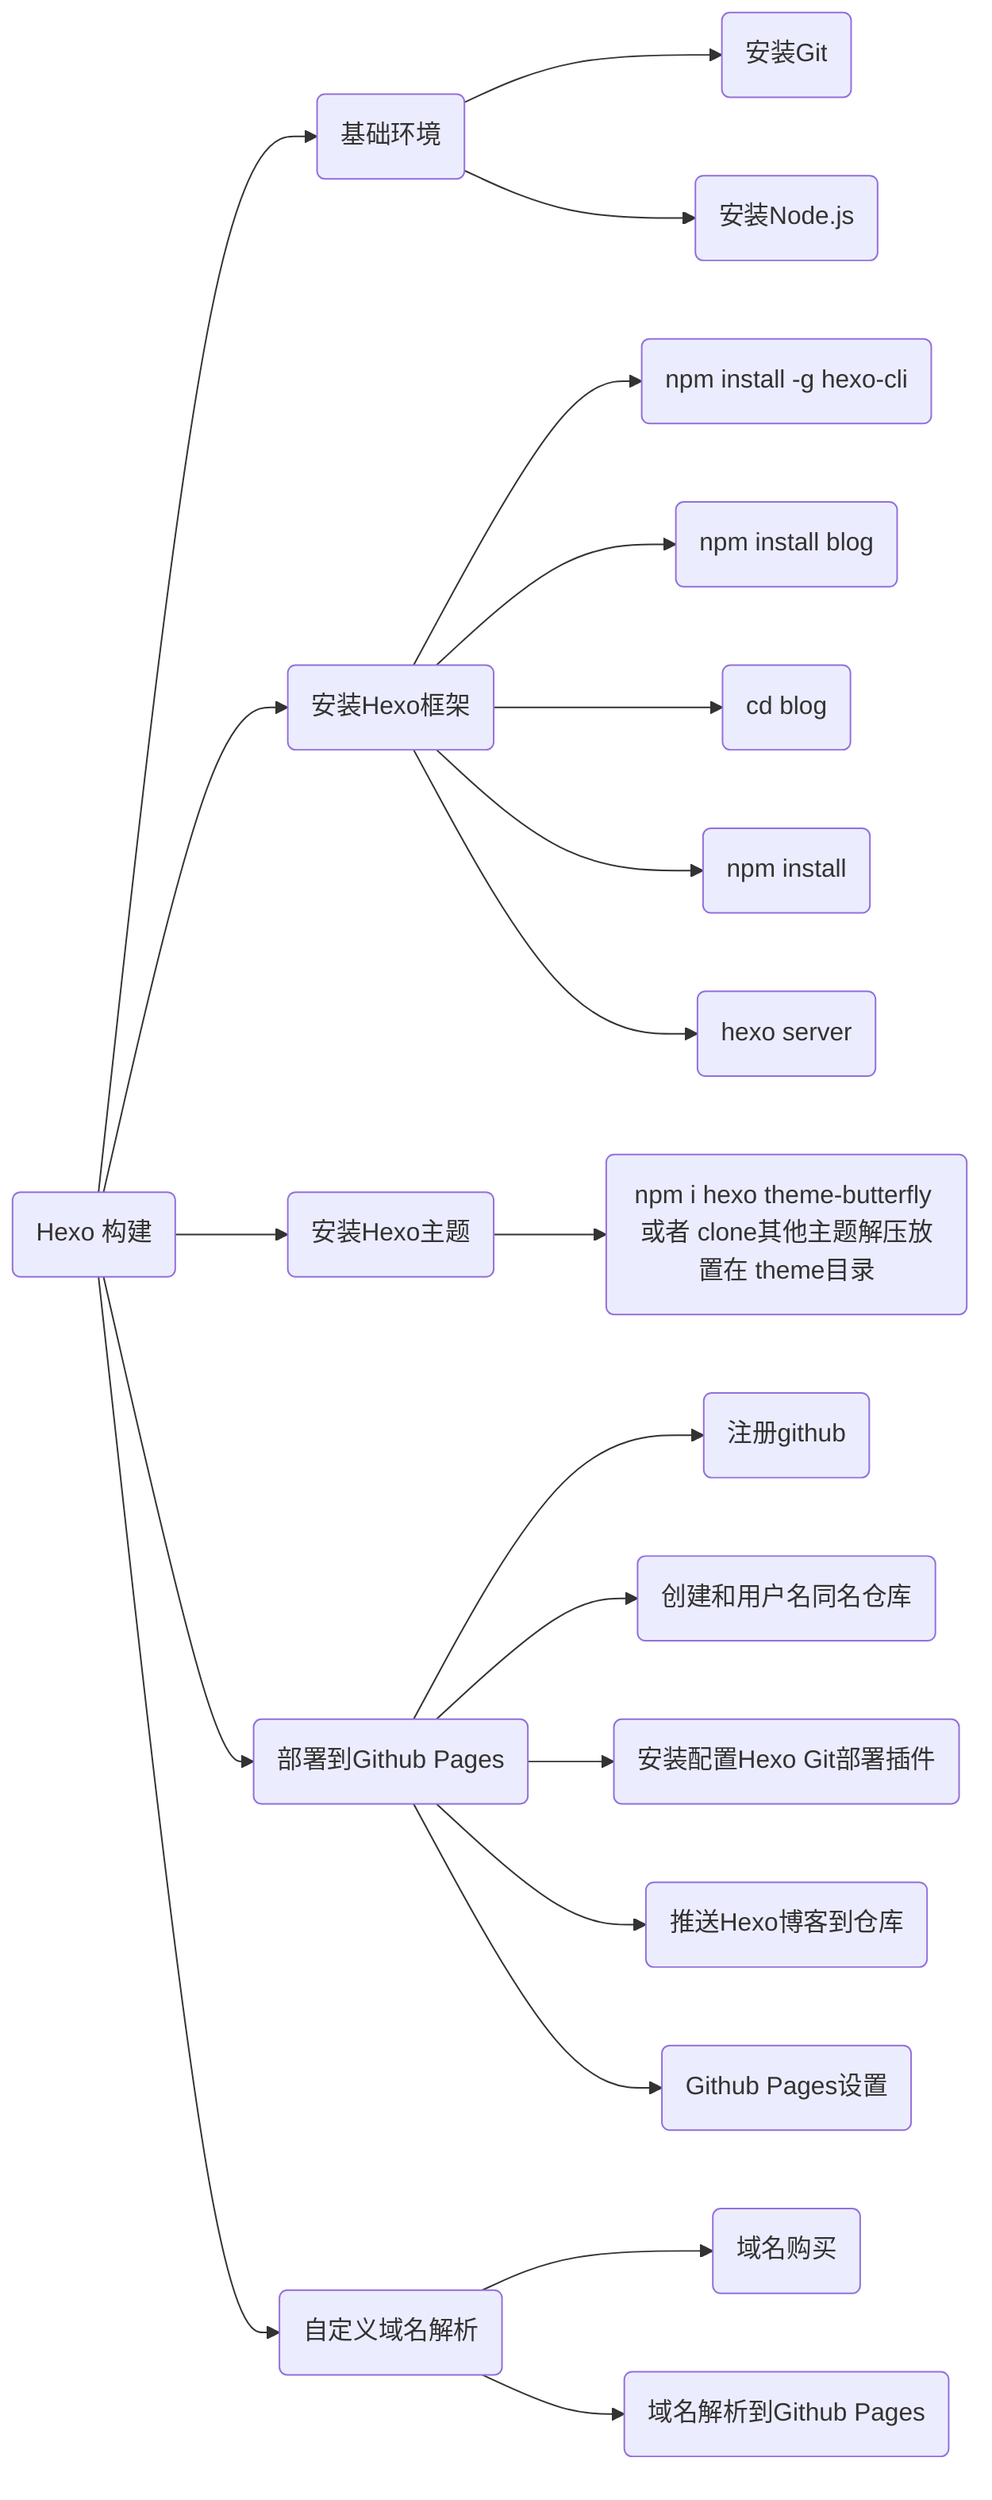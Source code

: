 graph LR
A(Hexo 构建) --> B(基础环境)
    B --> B1(安装Git)
    B --> B2(安装Node.js)
A --> C(安装Hexo框架)
    C --> C1(npm install -g hexo-cli)
    C --> C2(npm install blog)
    C --> C3(cd blog)
    C --> C4(npm install)
    C --> C5(hexo server)
A --> D(安装Hexo主题)
    D --> D1(npm i hexo theme-butterfly 或者 clone其他主题解压放置在 theme目录)
A --> E(部署到Github Pages)
    E --> E1(注册github)
    E --> E2(创建和用户名同名仓库)
    E --> E3(安装配置Hexo Git部署插件)
    E --> E4(推送Hexo博客到仓库)
    E --> E5(Github Pages设置)
A --> F(自定义域名解析)
    F --> F1(域名购买)
    F --> F2(域名解析到Github Pages)